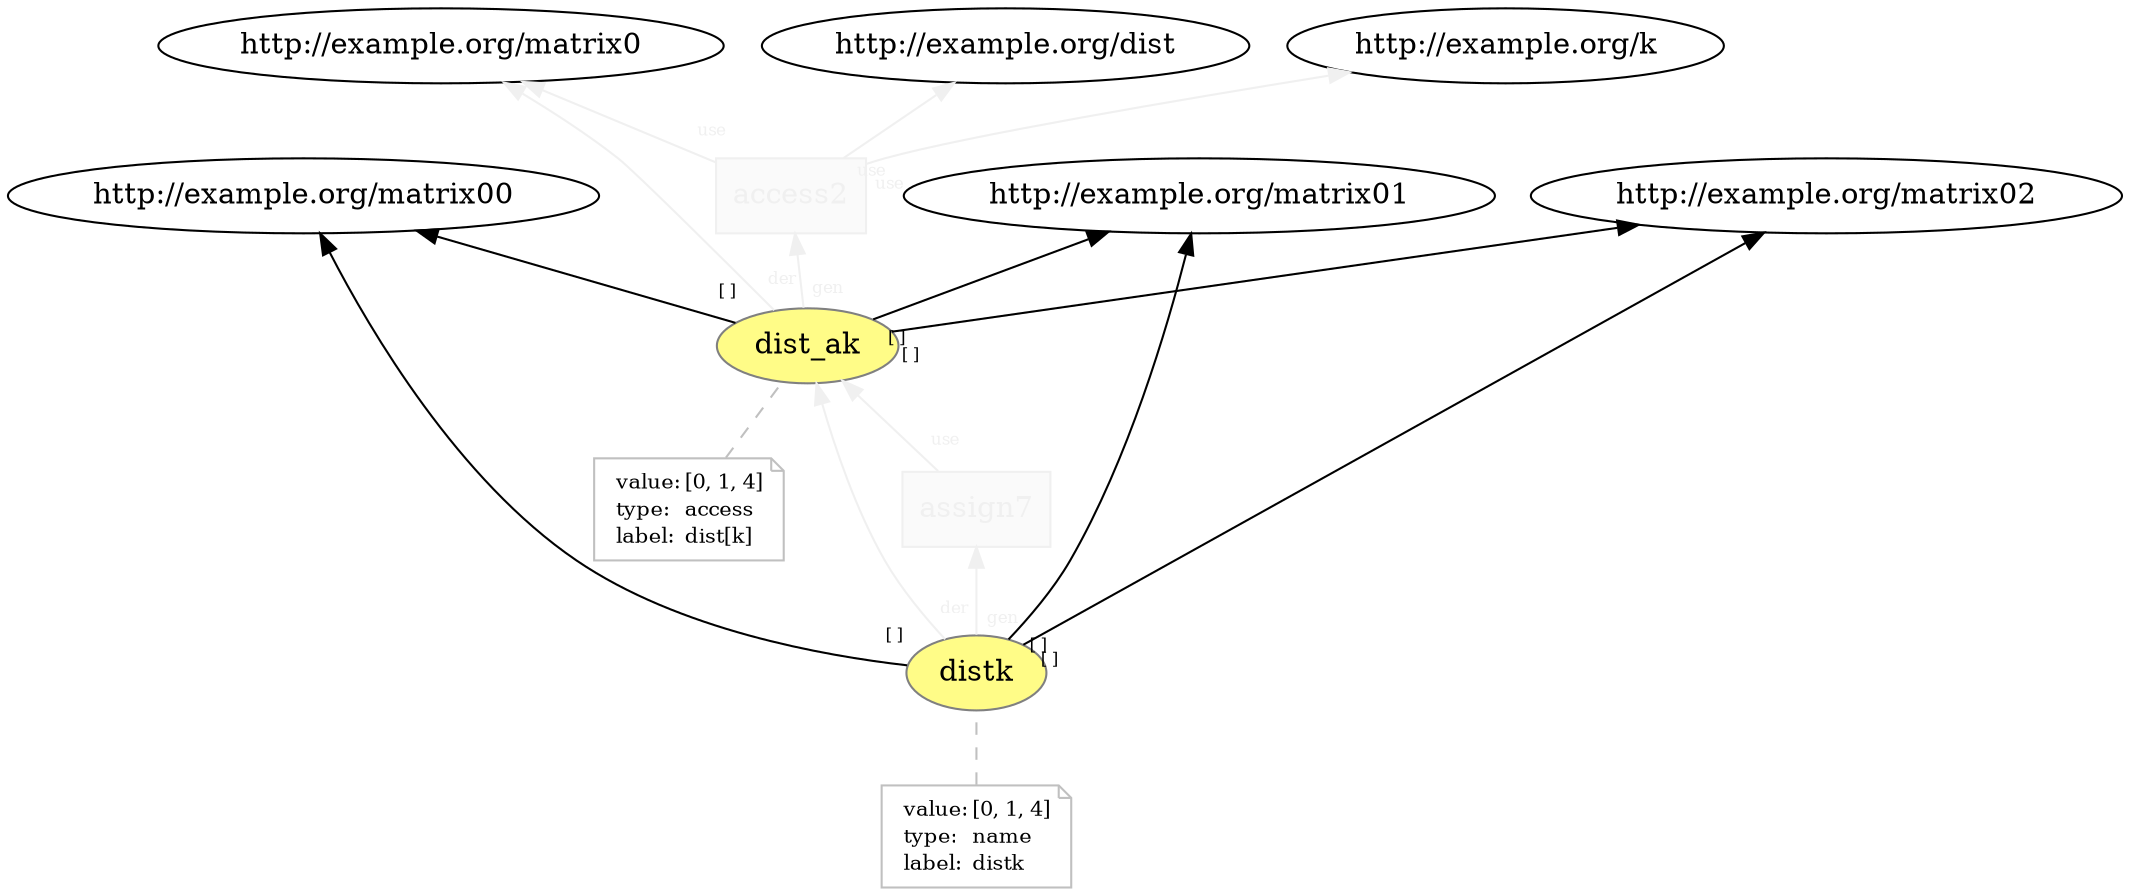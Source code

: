digraph "PROV" { size="16,12"; rankdir="BT";
"http://example.org/dist_ak" [fillcolor="#FFFC87",color="#808080",style="filled",label="dist_ak",URL="http://example.org/dist_ak"]
"-attrs0" [color="gray",shape="note",fontsize="10",fontcolor="black",label=<<TABLE cellpadding="0" border="0">
	<TR>
	    <TD align="left">value:</TD>
	    <TD align="left">[0, 1, 4]</TD>
	</TR>
	<TR>
	    <TD align="left">type:</TD>
	    <TD align="left">access</TD>
	</TR>
	<TR>
	    <TD align="left">label:</TD>
	    <TD align="left">dist[k]</TD>
	</TR>
</TABLE>>]
"-attrs0" -> "http://example.org/dist_ak" [color="gray",style="dashed",arrowhead="none"]
"http://example.org/dist_ak" -> "http://example.org/matrix00" [labelfontsize="8",labeldistance="1.5",labelangle="60.0",rotation="20",taillabel="[ ]"]
"http://example.org/dist_ak" -> "http://example.org/matrix01" [labelfontsize="8",labeldistance="1.5",labelangle="60.0",rotation="20",taillabel="[ ]"]
"http://example.org/dist_ak" -> "http://example.org/matrix02" [labelfontsize="8",labeldistance="1.5",labelangle="60.0",rotation="20",taillabel="[ ]"]
"http://example.org/access2" [fillcolor="#FAFAFA",color="#F0F0F0",shape="polygon",sides="4",style="filled",fontcolor="#F0F0F0",label="access2",URL="http://example.org/access2"]
"http://example.org/dist_ak" -> "http://example.org/matrix0" [labelfontsize="8",labeldistance="1.5",labelangle="60.0",rotation="20",taillabel="der",fontcolor="#F0F0F0",color="#F0F0F0"]
"http://example.org/access2" -> "http://example.org/dist" [labelfontsize="8",labeldistance="1.5",labelangle="60.0",rotation="20",taillabel="use",fontcolor="#F0F0F0",color="#F0F0F0"]
"http://example.org/access2" -> "http://example.org/k" [labelfontsize="8",labeldistance="1.5",labelangle="60.0",rotation="20",taillabel="use",fontcolor="#F0F0F0",color="#F0F0F0"]
"http://example.org/distk" [fillcolor="#FFFC87",color="#808080",style="filled",label="distk",URL="http://example.org/distk"]
"-attrs1" [color="gray",shape="note",fontsize="10",fontcolor="black",label=<<TABLE cellpadding="0" border="0">
	<TR>
	    <TD align="left">value:</TD>
	    <TD align="left">[0, 1, 4]</TD>
	</TR>
	<TR>
	    <TD align="left">type:</TD>
	    <TD align="left">name</TD>
	</TR>
	<TR>
	    <TD align="left">label:</TD>
	    <TD align="left">distk</TD>
	</TR>
</TABLE>>]
"-attrs1" -> "http://example.org/distk" [color="gray",style="dashed",arrowhead="none"]
"http://example.org/distk" -> "http://example.org/matrix00" [labelfontsize="8",labeldistance="1.5",labelangle="60.0",rotation="20",taillabel="[ ]"]
"http://example.org/distk" -> "http://example.org/matrix01" [labelfontsize="8",labeldistance="1.5",labelangle="60.0",rotation="20",taillabel="[ ]"]
"http://example.org/distk" -> "http://example.org/matrix02" [labelfontsize="8",labeldistance="1.5",labelangle="60.0",rotation="20",taillabel="[ ]"]
"http://example.org/assign7" [fillcolor="#FAFAFA",color="#F0F0F0",shape="polygon",sides="4",style="filled",fontcolor="#F0F0F0",label="assign7",URL="http://example.org/assign7"]
"http://example.org/distk" -> "http://example.org/dist_ak" [labelfontsize="8",labeldistance="1.5",labelangle="60.0",rotation="20",taillabel="der",fontcolor="#F0F0F0",color="#F0F0F0"]
"http://example.org/access2" -> "http://example.org/matrix0" [labelfontsize="8",labeldistance="1.5",labelangle="60.0",rotation="20",taillabel="use",fontcolor="#F0F0F0",color="#F0F0F0"]
"http://example.org/assign7" -> "http://example.org/dist_ak" [labelfontsize="8",labeldistance="1.5",labelangle="60.0",rotation="20",taillabel="use",fontcolor="#F0F0F0",color="#F0F0F0"]
"http://example.org/dist_ak" -> "http://example.org/access2" [labelfontsize="8",labeldistance="1.5",labelangle="60.0",rotation="20",taillabel="gen",fontcolor="#F0F0F0",color="#F0F0F0"]
"http://example.org/distk" -> "http://example.org/assign7" [labelfontsize="8",labeldistance="1.5",labelangle="60.0",rotation="20",taillabel="gen",fontcolor="#F0F0F0",color="#F0F0F0"]
}